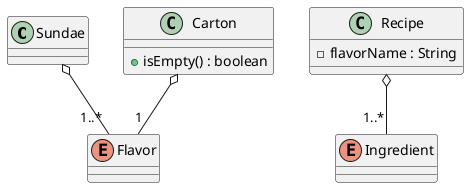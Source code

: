 @startuml

class Sundae
enum Flavor
class Recipe {
    -flavorName : String
}
enum Ingredient
class Carton {
    +isEmpty() : boolean
}

Sundae o-- "1..*" Flavor
Carton o-- "1" Flavor
Recipe o-- "1..*" Ingredient

@enduml
